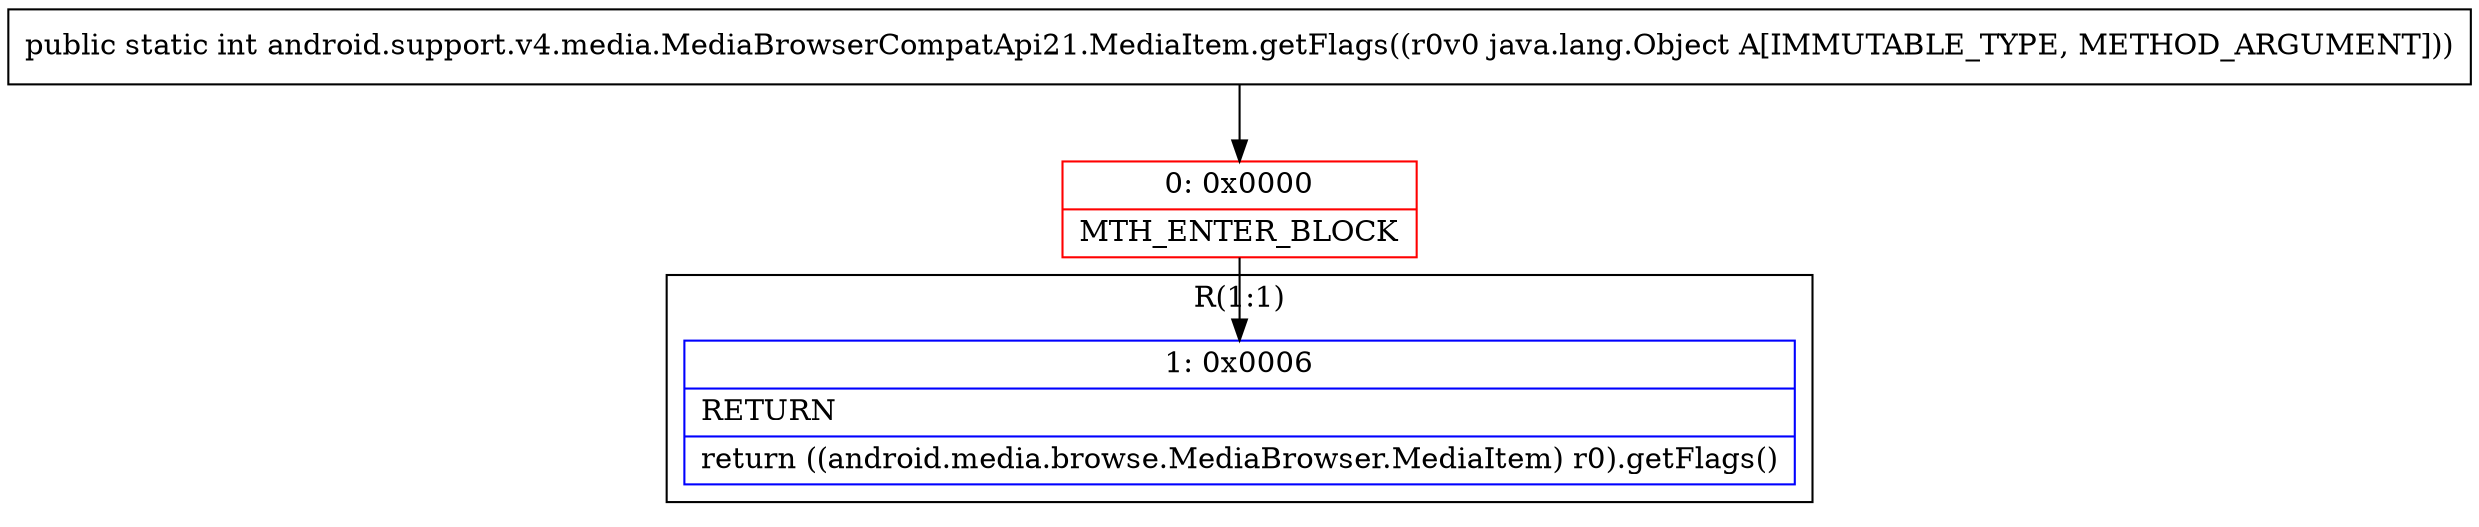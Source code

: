 digraph "CFG forandroid.support.v4.media.MediaBrowserCompatApi21.MediaItem.getFlags(Ljava\/lang\/Object;)I" {
subgraph cluster_Region_1003717854 {
label = "R(1:1)";
node [shape=record,color=blue];
Node_1 [shape=record,label="{1\:\ 0x0006|RETURN\l|return ((android.media.browse.MediaBrowser.MediaItem) r0).getFlags()\l}"];
}
Node_0 [shape=record,color=red,label="{0\:\ 0x0000|MTH_ENTER_BLOCK\l}"];
MethodNode[shape=record,label="{public static int android.support.v4.media.MediaBrowserCompatApi21.MediaItem.getFlags((r0v0 java.lang.Object A[IMMUTABLE_TYPE, METHOD_ARGUMENT])) }"];
MethodNode -> Node_0;
Node_0 -> Node_1;
}

